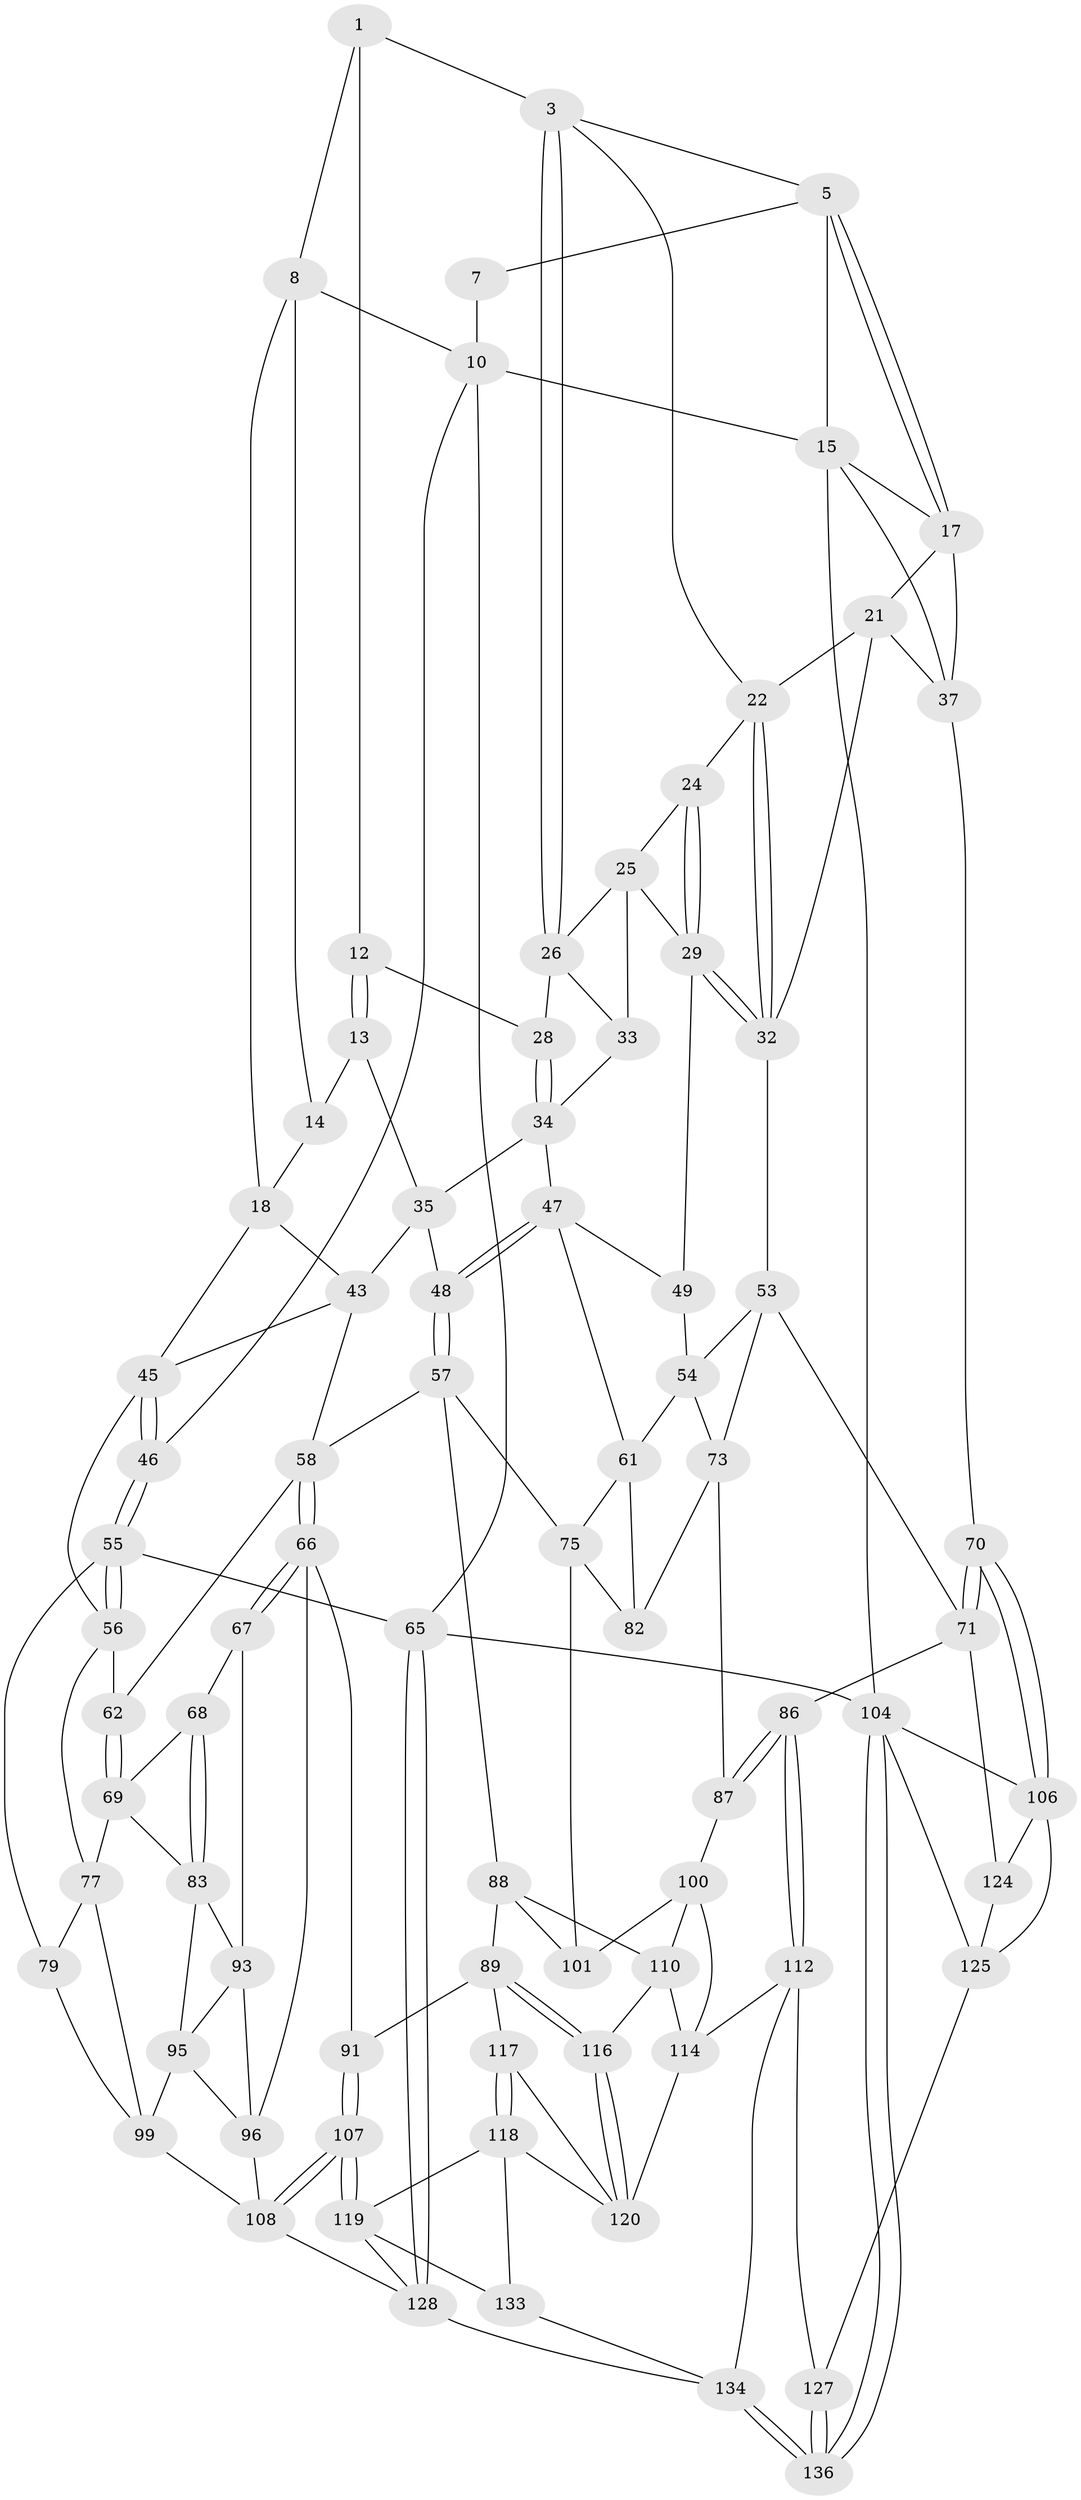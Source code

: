 // Generated by graph-tools (version 1.1) at 2025/52/02/27/25 19:52:42]
// undirected, 81 vertices, 179 edges
graph export_dot {
graph [start="1"]
  node [color=gray90,style=filled];
  1 [pos="+0.382641448227373+0",super="+2"];
  3 [pos="+0.5975256227566419+0.09016045286083717",super="+4"];
  5 [pos="+0.7819299585746081+0",super="+6"];
  7 [pos="+0.37889055749906075+0"];
  8 [pos="+0.379564193229646+0",super="+9"];
  10 [pos="+0+0",super="+11"];
  12 [pos="+0.47807441615676793+0.13868691461197044"];
  13 [pos="+0.4466061957409151+0.15061300011770815",super="+36"];
  14 [pos="+0.3714159524657235+0.00773558094669131",super="+19"];
  15 [pos="+1+0",super="+16"];
  17 [pos="+0.9736951267913649+0.13496383343377932",super="+20"];
  18 [pos="+0.23167644084255531+0.1830965292111254",super="+44"];
  21 [pos="+0.9757498786432581+0.1759722692206566",super="+39"];
  22 [pos="+0.8602783508446147+0.19175431873512924",super="+23"];
  24 [pos="+0.7251240159607276+0.14871576573557255"];
  25 [pos="+0.6594184831122705+0.15424845054004885",super="+31"];
  26 [pos="+0.6132648486463672+0.13256494287558654",super="+27"];
  28 [pos="+0.543776367556158+0.19730722842412987"];
  29 [pos="+0.7782919920584213+0.26572976763743983",super="+30"];
  32 [pos="+0.7843848583479137+0.26616371963878827",super="+40"];
  33 [pos="+0.6205813455699208+0.2717109005553311"];
  34 [pos="+0.5152523494937634+0.2571392721227665",super="+38"];
  35 [pos="+0.4225126157739491+0.24364740960804923",super="+42"];
  37 [pos="+1+0.19866218933015511",super="+41"];
  43 [pos="+0.3772623100352104+0.33023488928633987",super="+51"];
  45 [pos="+0.2047655081207303+0.2739890108071097",super="+52"];
  46 [pos="+0+0.14148451557436842"];
  47 [pos="+0.5658049829823766+0.4182803496433343",super="+50"];
  48 [pos="+0.5642042544007433+0.41915375581318676"];
  49 [pos="+0.6983675216560352+0.3894846800970314"];
  53 [pos="+0.8778500668251964+0.4255235768012532",super="+72"];
  54 [pos="+0.719253542797141+0.4079511941743964",super="+60"];
  55 [pos="+0+0.38145060263932434",super="+64"];
  56 [pos="+0.1155924257749767+0.4049813400424756",super="+63"];
  57 [pos="+0.4986578984581023+0.4816410436756146",super="+76"];
  58 [pos="+0.4067734027132389+0.4768506557132951",super="+59"];
  61 [pos="+0.674987420935007+0.5109888415451095",super="+74"];
  62 [pos="+0.22846811782520476+0.4455829973577328"];
  65 [pos="+0+1"];
  66 [pos="+0.3566820727964285+0.5559400110168793",super="+92"];
  67 [pos="+0.3181877480509109+0.5575247231310168"];
  68 [pos="+0.26291598733676363+0.5394872087885308"];
  69 [pos="+0.2562661154823054+0.5355547123760657",super="+80"];
  70 [pos="+1+0.5884967234652156"];
  71 [pos="+0.9246731864676999+0.6073880612826683",super="+85"];
  73 [pos="+0.8030947852317585+0.517548855436145",super="+81"];
  75 [pos="+0.5589249316226997+0.5767560829345606",super="+97"];
  77 [pos="+0.15011896952935444+0.5656023200017193",super="+78"];
  79 [pos="+0+0.6962746216676747"];
  82 [pos="+0.6828001403026648+0.5786783062779682"];
  83 [pos="+0.24087828345786733+0.5983346532178546",super="+84"];
  86 [pos="+0.8405546321845161+0.7142156320281431"];
  87 [pos="+0.7713917840337724+0.6594727411546727"];
  88 [pos="+0.5302274030043315+0.6488679820555943",super="+102"];
  89 [pos="+0.49927888648708274+0.6679010435406875",super="+90"];
  91 [pos="+0.37250441099119164+0.632538491812406"];
  93 [pos="+0.2640775557909394+0.6032679626503988",super="+94"];
  95 [pos="+0.2278964537393128+0.6644127656512503",super="+98"];
  96 [pos="+0.3012844051893656+0.6424876852222902",super="+103"];
  99 [pos="+0.18538019520952037+0.6787114207739892",super="+111"];
  100 [pos="+0.718560784279819+0.6744207488868611",super="+109"];
  101 [pos="+0.6594927405404079+0.6272789525306937"];
  104 [pos="+1+1",super="+105"];
  106 [pos="+1+0.7226868408210771",super="+123"];
  107 [pos="+0.2843650558480194+0.776943779204986"];
  108 [pos="+0.25059043656519464+0.7559426461812968",super="+121"];
  110 [pos="+0.583872007671989+0.6873853066380267",super="+115"];
  112 [pos="+0.8230855934809391+0.8376650556094012",super="+113"];
  114 [pos="+0.7138459467136942+0.8549480775082102",super="+122"];
  116 [pos="+0.5058662978806966+0.7925855527891906"];
  117 [pos="+0.38798647528273045+0.7982226483824364"];
  118 [pos="+0.36397277173208265+0.8116578496594928",super="+132"];
  119 [pos="+0.3249563642204248+0.8211440956269671",super="+129"];
  120 [pos="+0.4744323203741071+0.8143852948959224",super="+131"];
  124 [pos="+0.9538575909957234+0.7227333548535961"];
  125 [pos="+0.9592211676644643+0.7758600895404401",super="+126"];
  127 [pos="+0.8320269259105487+0.8427324293374125"];
  128 [pos="+0.05723971466820238+1",super="+130"];
  133 [pos="+0.504804975924029+1"];
  134 [pos="+0.6999461098073285+1",super="+135"];
  136 [pos="+1+1"];
  1 -- 8;
  1 -- 3;
  1 -- 12;
  3 -- 26;
  3 -- 26;
  3 -- 5;
  3 -- 22;
  5 -- 17;
  5 -- 17;
  5 -- 7;
  5 -- 15;
  7 -- 10;
  8 -- 14;
  8 -- 10;
  8 -- 18;
  10 -- 46;
  10 -- 65;
  10 -- 15;
  12 -- 13;
  12 -- 13;
  12 -- 28;
  13 -- 14 [weight=2];
  13 -- 35;
  14 -- 18;
  15 -- 17;
  15 -- 104;
  15 -- 37;
  17 -- 21;
  17 -- 37;
  18 -- 43;
  18 -- 45;
  21 -- 22;
  21 -- 32;
  21 -- 37;
  22 -- 32;
  22 -- 32;
  22 -- 24;
  24 -- 25;
  24 -- 29;
  24 -- 29;
  25 -- 26;
  25 -- 29;
  25 -- 33;
  26 -- 33;
  26 -- 28;
  28 -- 34;
  28 -- 34;
  29 -- 32;
  29 -- 32;
  29 -- 49;
  32 -- 53;
  33 -- 34;
  34 -- 35;
  34 -- 47;
  35 -- 48;
  35 -- 43;
  37 -- 70;
  43 -- 58;
  43 -- 45;
  45 -- 46;
  45 -- 46;
  45 -- 56;
  46 -- 55;
  46 -- 55;
  47 -- 48;
  47 -- 48;
  47 -- 49;
  47 -- 61;
  48 -- 57;
  48 -- 57;
  49 -- 54;
  53 -- 54;
  53 -- 73;
  53 -- 71;
  54 -- 73;
  54 -- 61;
  55 -- 56;
  55 -- 56;
  55 -- 65;
  55 -- 79;
  56 -- 77;
  56 -- 62;
  57 -- 58;
  57 -- 88;
  57 -- 75;
  58 -- 66;
  58 -- 66;
  58 -- 62;
  61 -- 82;
  61 -- 75;
  62 -- 69;
  62 -- 69;
  65 -- 128;
  65 -- 128;
  65 -- 104;
  66 -- 67;
  66 -- 67;
  66 -- 96;
  66 -- 91;
  67 -- 68;
  67 -- 93;
  68 -- 69;
  68 -- 83;
  68 -- 83;
  69 -- 83;
  69 -- 77;
  70 -- 71;
  70 -- 71;
  70 -- 106;
  70 -- 106;
  71 -- 124;
  71 -- 86;
  73 -- 82;
  73 -- 87;
  75 -- 82;
  75 -- 101;
  77 -- 99;
  77 -- 79;
  79 -- 99;
  83 -- 93;
  83 -- 95;
  86 -- 87;
  86 -- 87;
  86 -- 112;
  86 -- 112;
  87 -- 100;
  88 -- 89;
  88 -- 101;
  88 -- 110;
  89 -- 116;
  89 -- 116;
  89 -- 91;
  89 -- 117;
  91 -- 107;
  91 -- 107;
  93 -- 96;
  93 -- 95;
  95 -- 99;
  95 -- 96;
  96 -- 108;
  99 -- 108;
  100 -- 101;
  100 -- 114;
  100 -- 110;
  104 -- 136;
  104 -- 136;
  104 -- 106;
  104 -- 125;
  106 -- 124;
  106 -- 125;
  107 -- 108;
  107 -- 108;
  107 -- 119;
  107 -- 119;
  108 -- 128;
  110 -- 116;
  110 -- 114;
  112 -- 127;
  112 -- 114;
  112 -- 134;
  114 -- 120;
  116 -- 120;
  116 -- 120;
  117 -- 118;
  117 -- 118;
  117 -- 120;
  118 -- 119;
  118 -- 133;
  118 -- 120;
  119 -- 133;
  119 -- 128;
  124 -- 125;
  125 -- 127;
  127 -- 136;
  127 -- 136;
  128 -- 134;
  133 -- 134;
  134 -- 136;
  134 -- 136;
}

